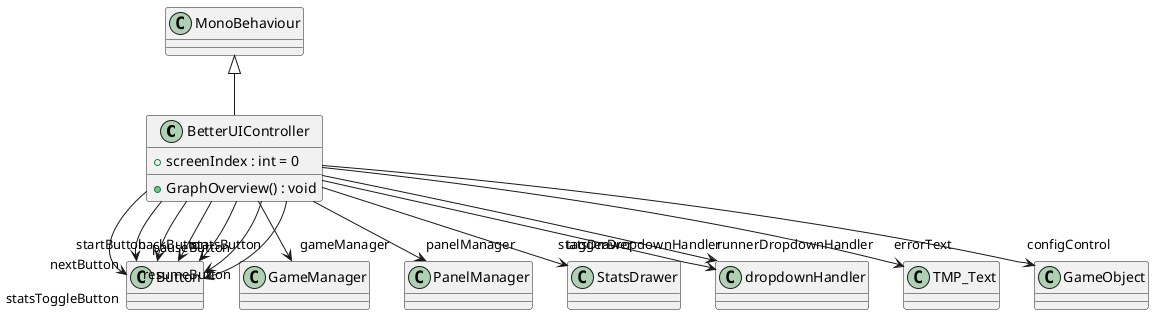 @startuml
class BetterUIController {
    + screenIndex : int = 0
    + GraphOverview() : void
}
MonoBehaviour <|-- BetterUIController
BetterUIController --> "nextButton" Button
BetterUIController --> "backButton" Button
BetterUIController --> "startButton" Button
BetterUIController --> "gameManager" GameManager
BetterUIController --> "panelManager" PanelManager
BetterUIController --> "statsDrawer" StatsDrawer
BetterUIController --> "runnerDropdownHandler" dropdownHandler
BetterUIController --> "taggerDropdownHandler" dropdownHandler
BetterUIController --> "errorText" TMP_Text
BetterUIController --> "configControl" GameObject
BetterUIController --> "statsButton" Button
BetterUIController --> "pauseButton" Button
BetterUIController --> "resumeButton" Button
BetterUIController --> "statsToggleButton" Button
@enduml
